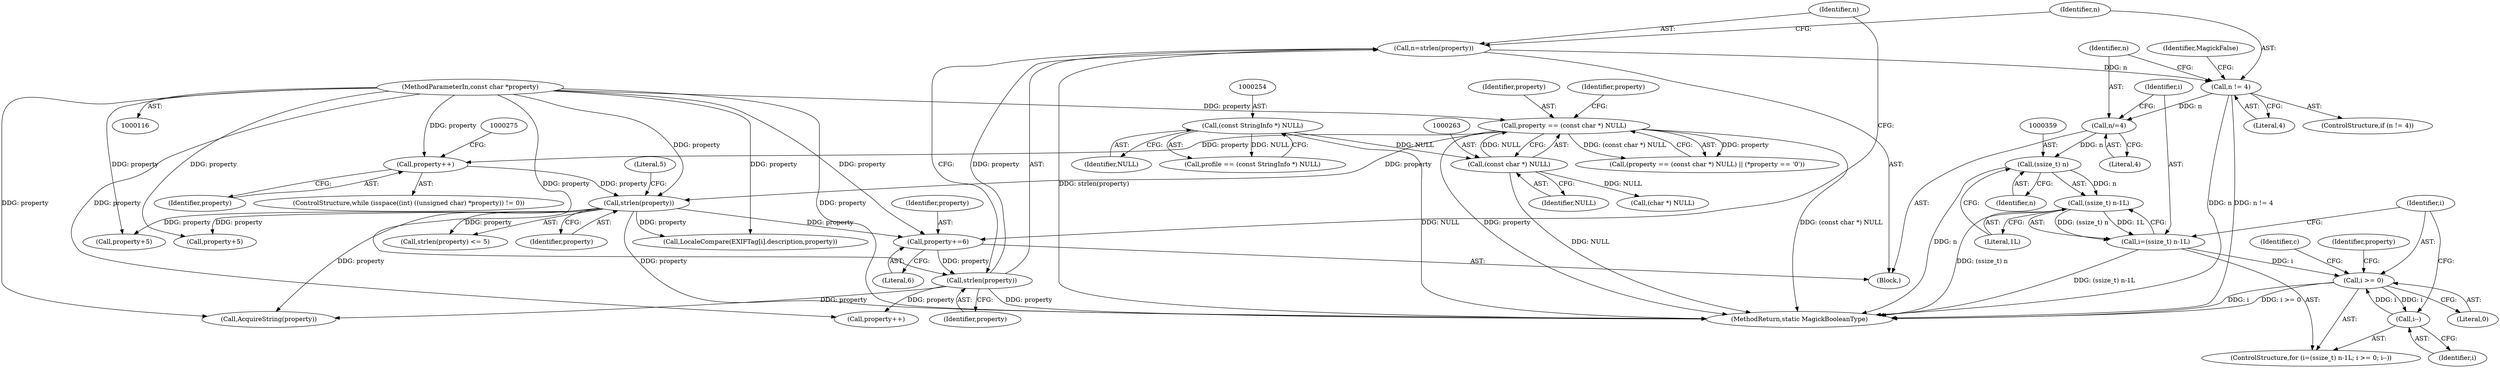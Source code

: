digraph "0_ImageMagick_d8ab7f046587f2e9f734b687ba7e6e10147c294b_5@API" {
"1000339" [label="(Call,n=strlen(property))"];
"1000341" [label="(Call,strlen(property))"];
"1000336" [label="(Call,property+=6)"];
"1000118" [label="(MethodParameterIn,const char *property)"];
"1000285" [label="(Call,strlen(property))"];
"1000281" [label="(Call,property++)"];
"1000260" [label="(Call,property == (const char *) NULL)"];
"1000262" [label="(Call,(const char *) NULL)"];
"1000253" [label="(Call,(const StringInfo *) NULL)"];
"1000344" [label="(Call,n != 4)"];
"1000349" [label="(Call,n/=4)"];
"1000358" [label="(Call,(ssize_t) n)"];
"1000357" [label="(Call,(ssize_t) n-1L)"];
"1000355" [label="(Call,i=(ssize_t) n-1L)"];
"1000362" [label="(Call,i >= 0)"];
"1000365" [label="(Call,i--)"];
"1000360" [label="(Identifier,n)"];
"1000339" [label="(Call,n=strlen(property))"];
"1000286" [label="(Identifier,property)"];
"1000344" [label="(Call,n != 4)"];
"1000322" [label="(Block,)"];
"1000348" [label="(Identifier,MagickFalse)"];
"1000285" [label="(Call,strlen(property))"];
"1000287" [label="(Literal,5)"];
"1000340" [label="(Identifier,n)"];
"1000350" [label="(Identifier,n)"];
"1000354" [label="(ControlStructure,for (i=(ssize_t) n-1L; i >= 0; i--))"];
"1000330" [label="(Call,property+5)"];
"1000342" [label="(Identifier,property)"];
"1001075" [label="(Call,AcquireString(property))"];
"1000282" [label="(Identifier,property)"];
"1000284" [label="(Call,strlen(property) <= 5)"];
"1000356" [label="(Identifier,i)"];
"1000338" [label="(Literal,6)"];
"1000355" [label="(Call,i=(ssize_t) n-1L)"];
"1000364" [label="(Literal,0)"];
"1000271" [label="(ControlStructure,while (isspace((int) ((unsigned char) *property)) != 0))"];
"1000346" [label="(Literal,4)"];
"1000261" [label="(Identifier,property)"];
"1000253" [label="(Call,(const StringInfo *) NULL)"];
"1000357" [label="(Call,(ssize_t) n-1L)"];
"1000281" [label="(Call,property++)"];
"1000369" [label="(Identifier,c)"];
"1000343" [label="(ControlStructure,if (n != 4))"];
"1000255" [label="(Identifier,NULL)"];
"1000848" [label="(Call,(char *) NULL)"];
"1000449" [label="(Call,LocaleCompare(EXIFTag[i].description,property))"];
"1000259" [label="(Call,(property == (const char *) NULL) || (*property == '\0'))"];
"1000362" [label="(Call,i >= 0)"];
"1001414" [label="(MethodReturn,static MagickBooleanType)"];
"1000363" [label="(Identifier,i)"];
"1000341" [label="(Call,strlen(property))"];
"1000358" [label="(Call,(ssize_t) n)"];
"1000267" [label="(Identifier,property)"];
"1000351" [label="(Literal,4)"];
"1000349" [label="(Call,n/=4)"];
"1000426" [label="(Identifier,property)"];
"1000298" [label="(Call,property+5)"];
"1000337" [label="(Identifier,property)"];
"1000365" [label="(Call,i--)"];
"1000251" [label="(Call,profile == (const StringInfo *) NULL)"];
"1000264" [label="(Identifier,NULL)"];
"1000260" [label="(Call,property == (const char *) NULL)"];
"1000371" [label="(Call,property++)"];
"1000361" [label="(Literal,1L)"];
"1000366" [label="(Identifier,i)"];
"1000118" [label="(MethodParameterIn,const char *property)"];
"1000345" [label="(Identifier,n)"];
"1000262" [label="(Call,(const char *) NULL)"];
"1000336" [label="(Call,property+=6)"];
"1000339" -> "1000322"  [label="AST: "];
"1000339" -> "1000341"  [label="CFG: "];
"1000340" -> "1000339"  [label="AST: "];
"1000341" -> "1000339"  [label="AST: "];
"1000345" -> "1000339"  [label="CFG: "];
"1000339" -> "1001414"  [label="DDG: strlen(property)"];
"1000341" -> "1000339"  [label="DDG: property"];
"1000339" -> "1000344"  [label="DDG: n"];
"1000341" -> "1000342"  [label="CFG: "];
"1000342" -> "1000341"  [label="AST: "];
"1000341" -> "1001414"  [label="DDG: property"];
"1000336" -> "1000341"  [label="DDG: property"];
"1000118" -> "1000341"  [label="DDG: property"];
"1000341" -> "1000371"  [label="DDG: property"];
"1000341" -> "1001075"  [label="DDG: property"];
"1000336" -> "1000322"  [label="AST: "];
"1000336" -> "1000338"  [label="CFG: "];
"1000337" -> "1000336"  [label="AST: "];
"1000338" -> "1000336"  [label="AST: "];
"1000340" -> "1000336"  [label="CFG: "];
"1000118" -> "1000336"  [label="DDG: property"];
"1000285" -> "1000336"  [label="DDG: property"];
"1000118" -> "1000116"  [label="AST: "];
"1000118" -> "1001414"  [label="DDG: property"];
"1000118" -> "1000260"  [label="DDG: property"];
"1000118" -> "1000281"  [label="DDG: property"];
"1000118" -> "1000285"  [label="DDG: property"];
"1000118" -> "1000298"  [label="DDG: property"];
"1000118" -> "1000330"  [label="DDG: property"];
"1000118" -> "1000371"  [label="DDG: property"];
"1000118" -> "1000449"  [label="DDG: property"];
"1000118" -> "1001075"  [label="DDG: property"];
"1000285" -> "1000284"  [label="AST: "];
"1000285" -> "1000286"  [label="CFG: "];
"1000286" -> "1000285"  [label="AST: "];
"1000287" -> "1000285"  [label="CFG: "];
"1000285" -> "1001414"  [label="DDG: property"];
"1000285" -> "1000284"  [label="DDG: property"];
"1000281" -> "1000285"  [label="DDG: property"];
"1000260" -> "1000285"  [label="DDG: property"];
"1000285" -> "1000298"  [label="DDG: property"];
"1000285" -> "1000330"  [label="DDG: property"];
"1000285" -> "1000449"  [label="DDG: property"];
"1000285" -> "1001075"  [label="DDG: property"];
"1000281" -> "1000271"  [label="AST: "];
"1000281" -> "1000282"  [label="CFG: "];
"1000282" -> "1000281"  [label="AST: "];
"1000275" -> "1000281"  [label="CFG: "];
"1000260" -> "1000281"  [label="DDG: property"];
"1000260" -> "1000259"  [label="AST: "];
"1000260" -> "1000262"  [label="CFG: "];
"1000261" -> "1000260"  [label="AST: "];
"1000262" -> "1000260"  [label="AST: "];
"1000267" -> "1000260"  [label="CFG: "];
"1000259" -> "1000260"  [label="CFG: "];
"1000260" -> "1001414"  [label="DDG: (const char *) NULL"];
"1000260" -> "1001414"  [label="DDG: property"];
"1000260" -> "1000259"  [label="DDG: property"];
"1000260" -> "1000259"  [label="DDG: (const char *) NULL"];
"1000262" -> "1000260"  [label="DDG: NULL"];
"1000262" -> "1000264"  [label="CFG: "];
"1000263" -> "1000262"  [label="AST: "];
"1000264" -> "1000262"  [label="AST: "];
"1000262" -> "1001414"  [label="DDG: NULL"];
"1000253" -> "1000262"  [label="DDG: NULL"];
"1000262" -> "1000848"  [label="DDG: NULL"];
"1000253" -> "1000251"  [label="AST: "];
"1000253" -> "1000255"  [label="CFG: "];
"1000254" -> "1000253"  [label="AST: "];
"1000255" -> "1000253"  [label="AST: "];
"1000251" -> "1000253"  [label="CFG: "];
"1000253" -> "1001414"  [label="DDG: NULL"];
"1000253" -> "1000251"  [label="DDG: NULL"];
"1000344" -> "1000343"  [label="AST: "];
"1000344" -> "1000346"  [label="CFG: "];
"1000345" -> "1000344"  [label="AST: "];
"1000346" -> "1000344"  [label="AST: "];
"1000348" -> "1000344"  [label="CFG: "];
"1000350" -> "1000344"  [label="CFG: "];
"1000344" -> "1001414"  [label="DDG: n != 4"];
"1000344" -> "1001414"  [label="DDG: n"];
"1000344" -> "1000349"  [label="DDG: n"];
"1000349" -> "1000322"  [label="AST: "];
"1000349" -> "1000351"  [label="CFG: "];
"1000350" -> "1000349"  [label="AST: "];
"1000351" -> "1000349"  [label="AST: "];
"1000356" -> "1000349"  [label="CFG: "];
"1000349" -> "1000358"  [label="DDG: n"];
"1000358" -> "1000357"  [label="AST: "];
"1000358" -> "1000360"  [label="CFG: "];
"1000359" -> "1000358"  [label="AST: "];
"1000360" -> "1000358"  [label="AST: "];
"1000361" -> "1000358"  [label="CFG: "];
"1000358" -> "1001414"  [label="DDG: n"];
"1000358" -> "1000357"  [label="DDG: n"];
"1000357" -> "1000355"  [label="AST: "];
"1000357" -> "1000361"  [label="CFG: "];
"1000361" -> "1000357"  [label="AST: "];
"1000355" -> "1000357"  [label="CFG: "];
"1000357" -> "1001414"  [label="DDG: (ssize_t) n"];
"1000357" -> "1000355"  [label="DDG: (ssize_t) n"];
"1000357" -> "1000355"  [label="DDG: 1L"];
"1000355" -> "1000354"  [label="AST: "];
"1000356" -> "1000355"  [label="AST: "];
"1000363" -> "1000355"  [label="CFG: "];
"1000355" -> "1001414"  [label="DDG: (ssize_t) n-1L"];
"1000355" -> "1000362"  [label="DDG: i"];
"1000362" -> "1000354"  [label="AST: "];
"1000362" -> "1000364"  [label="CFG: "];
"1000363" -> "1000362"  [label="AST: "];
"1000364" -> "1000362"  [label="AST: "];
"1000426" -> "1000362"  [label="CFG: "];
"1000369" -> "1000362"  [label="CFG: "];
"1000362" -> "1001414"  [label="DDG: i >= 0"];
"1000362" -> "1001414"  [label="DDG: i"];
"1000365" -> "1000362"  [label="DDG: i"];
"1000362" -> "1000365"  [label="DDG: i"];
"1000365" -> "1000354"  [label="AST: "];
"1000365" -> "1000366"  [label="CFG: "];
"1000366" -> "1000365"  [label="AST: "];
"1000363" -> "1000365"  [label="CFG: "];
}
